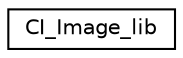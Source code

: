 digraph "Graphical Class Hierarchy"
{
  edge [fontname="Helvetica",fontsize="10",labelfontname="Helvetica",labelfontsize="10"];
  node [fontname="Helvetica",fontsize="10",shape=record];
  rankdir="LR";
  Node1 [label="CI_Image_lib",height=0.2,width=0.4,color="black", fillcolor="white", style="filled",URL="$class_c_i___image__lib.html"];
}
